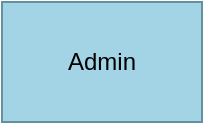 <mxfile version="26.0.5">
  <diagram name="Page-1" id="6lhcVRIQe2DY9xGinTSk">
    <mxGraphModel dx="840" dy="1307" grid="1" gridSize="10" guides="1" tooltips="1" connect="1" arrows="1" fold="1" page="0" pageScale="1" pageWidth="1390" pageHeight="980" math="0" shadow="0">
      <root>
        <mxCell id="0" />
        <mxCell id="1" parent="0" />
        <mxCell id="knSOr63fwJM2YxoM46Qa-2" value="Admin" style="rounded=0;whiteSpace=wrap;html=1;fillColor=#a2d4e6;strokeColor=#63919f;" parent="1" vertex="1">
          <mxGeometry x="470" y="-370" width="100" height="60" as="geometry" />
        </mxCell>
        <mxCell id="knSOr63fwJM2YxoM46Qa-3" value="<u>AdminID</u>" style="ellipse;whiteSpace=wrap;html=1;fillColor=#f8cecc;strokeColor=#b85450;" parent="1" vertex="1">
          <mxGeometry x="350" y="-400" width="60" height="40" as="geometry" />
        </mxCell>
        <mxCell id="knSOr63fwJM2YxoM46Qa-4" parent="1" source="knSOr63fwJM2YxoM46Qa-2" target="knSOr63fwJM2YxoM46Qa-3" edge="1">
          <mxGeometry relative="1" as="geometry" />
        </mxCell>
        
        <mxCell id="knSOr63fwJM2YxoM46Qa-11" value="Manages" style="rhombus;whiteSpace=wrap;html=1;fillColor=#ffff88;strokeColor=#36393d;" parent="1" vertex="1">
          <mxGeometry x="690" y="-370" width="80" height="60" as="geometry" />
        </mxCell>
        <mxCell id="knSOr63fwJM2YxoM46Qa-12" value="Category" style="rounded=0;whiteSpace=wrap;html=1;fillColor=#a2d4e6;strokeColor=#63919f;" parent="1" vertex="1">
          <mxGeometry x="910" y="-15" width="100" height="60" as="geometry" />
        </mxCell>
       
        <mxCell id="knSOr63fwJM2YxoM46Qa-17" value="Book" style="rounded=0;whiteSpace=wrap;html=1;fillColor=#a2d4e6;strokeColor=#63919f;" parent="1" vertex="1">
          <mxGeometry x="845" y="-370" width="100" height="60" as="geometry" />
        </mxCell>
        
        <mxCell id="knSOr63fwJM2YxoM46Qa-28" value="Payment" style="rounded=0;whiteSpace=wrap;html=1;fillColor=#a2d4e6;strokeColor=#63919f;" parent="1" vertex="1">
          <mxGeometry x="690" y="520" width="100" height="60" as="geometry" />
        </mxCell>
        
        <mxCell id="knSOr63fwJM2YxoM46Qa-37" value="Cart" style="rounded=0;whiteSpace=wrap;html=1;fillColor=#a2d4e6;strokeColor=#63919f;" parent="1" vertex="1">
          <mxGeometry x="690" y="275" width="100" height="60" as="geometry" />
        </mxCell>
        
        <mxCell id="knSOr63fwJM2YxoM46Qa-42" value="Order" style="rounded=0;whiteSpace=wrap;html=1;fillColor=#a2d4e6;strokeColor=#63919f;" parent="1" vertex="1">
          <mxGeometry x="460" y="55" width="100" height="60" as="geometry" />
        </mxCell>
       
        <mxCell id="knSOr63fwJM2YxoM46Qa-49" value="Customer" style="rounded=0;whiteSpace=wrap;html=1;fillColor=#a2d4e6;strokeColor=#63919f;" parent="1" vertex="1">
          <mxGeometry x="260" y="280" width="100" height="60" as="geometry" />
        </mxCell>
        
        <mxCell id="knSOr63fwJM2YxoM46Qa-57" value="" style="rhombus;whiteSpace=wrap;html=1;fillColor=#ffff88;strokeColor=#36393d;" parent="1" vertex="1">
          <mxGeometry x="840" y="-240" width="110" height="70" as="geometry" />
        </mxCell>
        <mxCell id="knSOr63fwJM2YxoM46Qa-59" value="Belongs to" style="text;html=1;align=center;verticalAlign=middle;whiteSpace=wrap;rounded=0;fillColor=none;strokeColor=none;glass=0;gradientColor=none;" parent="1" vertex="1">
          <mxGeometry x="865" y="-220" width="60" height="30" as="geometry" />
        </mxCell>
        
        <mxCell id="knSOr63fwJM2YxoM46Qa-60" value="" style="rhombus;whiteSpace=wrap;html=1;fillColor=#ffff88;strokeColor=#36393d;" parent="1" vertex="1">
          <mxGeometry x="470" y="275" width="100" height="70" as="geometry" />
        </mxCell>
        <mxCell id="knSOr63fwJM2YxoM46Qa-61" value="Owns" style="text;html=1;align=center;verticalAlign=middle;whiteSpace=wrap;rounded=0;" parent="1" vertex="1">
          <mxGeometry x="490" y="295" width="60" height="30" as="geometry" />
        </mxCell>
        
      <mxCell id="knSOr63fwJM2YxoM46Qa-66" value="" style="rhombus;whiteSpace=wrap;html=1;fillColor=#ffff88;strokeColor=#36393d;" parent="1" vertex="1">
          <mxGeometry x="690" y="390" width="100" height="60" as="geometry" />
        </mxCell>
       
        <mxCell id="knSOr63fwJM2YxoM46Qa-69" value="Paid by" style="text;html=1;align=center;verticalAlign=middle;whiteSpace=wrap;rounded=0;" parent="1" vertex="1">
          <mxGeometry x="710" y="410" width="60" height="30" as="geometry" />
        </mxCell>

        <mxCell id="knSOr63fwJM2YxoM46Qa-70" value="" style="rhombus;whiteSpace=wrap;html=1;fillColor=#ffff88;strokeColor=#36393d;" parent="1" vertex="1">
          <mxGeometry x="250" y="-170" width="90" height="70" as="geometry" />
        </mxCell>
        <mxCell id="knSOr63fwJM2YxoM46Qa-71" value="Oversees" style="text;html=1;align=center;verticalAlign=middle;whiteSpace=wrap;rounded=0;" parent="1" vertex="1">
          <mxGeometry x="265" y="-150" width="60" height="30" as="geometry" />
        </mxCell>
        
        <mxCell id="knSOr63fwJM2YxoM46Qa-78" value="" style="rhombus;whiteSpace=wrap;html=1;fillColor=#ffff88;strokeColor=#36393d;" parent="1" vertex="1">
          <mxGeometry x="300" y="140" width="100" height="60" as="geometry" />
        </mxCell>
        
        <mxCell id="knSOr63fwJM2YxoM46Qa-81" value="Made By" style="text;html=1;align=center;verticalAlign=middle;whiteSpace=wrap;rounded=0;" parent="1" vertex="1">
          <mxGeometry x="320" y="155" width="60" height="30" as="geometry" />
        </mxCell>
        <mxCell id="knSOr63fwJM2YxoM46Qa-82" value="" style="rhombus;whiteSpace=wrap;html=1;fillColor=#ffff88;strokeColor=#36393d;" parent="1" vertex="1">
          <mxGeometry x="420" y="520" width="100" height="60" as="geometry" />
        </mxCell>
        <mxCell id="knSOr63fwJM2YxoM46Qa-83" value="Makes" style="text;html=1;align=center;verticalAlign=middle;whiteSpace=wrap;rounded=0;" parent="1" vertex="1">
          <mxGeometry x="440" y="535" width="60" height="25" as="geometry" />
        </mxCell>
        
<mxCell id="knSOr63fwJM2YxoM46Qa-86" value="" style="rhombus;whiteSpace=wrap;html=1;fillColor=#ffff88;strokeColor=#36393d;" parent="1" vertex="1">
          <mxGeometry x="710" y="-160" width="90" height="60" as="geometry" />
        </mxCell>
        <mxCell id="knSOr63fwJM2YxoM46Qa-89" value="Maintains" style="text;html=1;align=center;verticalAlign=middle;whiteSpace=wrap;rounded=0;" parent="1" vertex="1">
          <mxGeometry x="725" y="-145" width="60" height="30" as="geometry" />
        </mxCell>
        <mxCell id="knSOr63fwJM2YxoM46Qa-91" value="" style="rhombus;whiteSpace=wrap;html=1;fillColor=#ffff88;strokeColor=#36393d;" parent="1" vertex="1">
          <mxGeometry x="1060" y="30" width="90" height="60" as="geometry" />
        </mxCell>
        <mxCell id="knSOr63fwJM2YxoM46Qa-94" value="Added to" style="text;html=1;align=center;verticalAlign=middle;whiteSpace=wrap;rounded=0;" parent="1" vertex="1">
          <mxGeometry x="1075" y="45" width="60" height="30" as="geometry" />
        </mxCell>

        <mxCell id="XFWJKoRLsI-GRv0qEJuy-1" value="Loan" style="rounded=0;whiteSpace=wrap;html=1;fillColor=#a2d4e6;strokeColor=#63919f;" vertex="1" parent="1">
          <mxGeometry x="930" y="360" width="100" height="60" as="geometry" />
        </mxCell>
        <mxCell id="XFWJKoRLsI-GRv0qEJuy-5" value="Borrows" style="rhombus;whiteSpace=wrap;html=1;fillColor=#FFFF88;strokeColor=#b46504;rounded=0;" vertex="1" parent="1">
          <mxGeometry x="940" y="490" width="80" height="80" as="geometry" />
        </mxCell>
        <mxCell id="XFWJKoRLsI-GRv0qEJuy-25" value="Is Loaned" style="rhombus;whiteSpace=wrap;html=1;fillColor=#FFFF88;strokeColor=#b46504;rounded=0;" vertex="1" parent="1">
          <mxGeometry x="1110" y="350" width="80" height="80" as="geometry" />
        </mxCell>

        <mxCell id="viwkElXMkvqY3WvH5bWG-40" value="" style="rhombus;whiteSpace=wrap;html=1;fillColor=#ffff88;strokeColor=#36393d;" parent="1" vertex="1">
          <mxGeometry x="590" y="-150" width="90" height="70" as="geometry" />
        </mxCell>
        <mxCell id="viwkElXMkvqY3WvH5bWG-41" value="Oversees" style="text;html=1;align=center;verticalAlign=middle;whiteSpace=wrap;rounded=0;" parent="1" vertex="1">
          <mxGeometry x="605" y="-130" width="60" height="30" as="geometry" />
        </mxCell>
<!-- Admin to Book (Manages) -->
<mxCell parent="1" source="knSOr63fwJM2YxoM46Qa-2" target="knSOr63fwJM2YxoM46Qa-17" edge="1" value="1">
    <mxGeometry relative="1" as="geometry">
        <mxPoint x="800" y="-340" as="sourcePoint" />
    </mxGeometry>
</mxCell>
<mxCell parent="1" source="knSOr63fwJM2YxoM46Qa-11" target="knSOr63fwJM2YxoM46Qa-17" edge="1" value="N">
    <mxGeometry relative="1" as="geometry">
        <mxPoint x="770" y="-340" as="targetPoint" />
    </mxGeometry>
</mxCell>


<!-- Admin to Order (Oversees) -->
<mxCell parent="1" source="knSOr63fwJM2YxoM46Qa-2" target="knSOr63fwJM2YxoM46Qa-42" edge="1" value="1">
    <mxGeometry relative="1" as="geometry">
    </mxGeometry>
</mxCell>
<mxCell parent="1" source="knSOr63fwJM2YxoM46Qa-70" target="knSOr63fwJM2YxoM46Qa-42" edge="1" value="N">
    <mxGeometry relative="1" as="geometry" />
</mxCell>

<!-- Customer to Order (Made By) -->
<mxCell parent="1" source="knSOr63fwJM2YxoM46Qa-49" target="knSOr63fwJM2YxoM46Qa-42" edge="1" value="1">
    <mxGeometry relative="1" as="geometry" />
</mxCell>
<mxCell parent="1" source="knSOr63fwJM2YxoM46Qa-78" target="knSOr63fwJM2YxoM46Qa-42" edge="1" value="N">
    <mxGeometry relative="1" as="geometry" />
</mxCell>


<!-- Customer to Cart (Owns) -->
<mxCell parent="1" source="knSOr63fwJM2YxoM46Qa-49" target="knSOr63fwJM2YxoM46Qa-37" edge="1" value="1">
    <mxGeometry relative="1" as="geometry" />
</mxCell>
<mxCell parent="1" source="knSOr63fwJM2YxoM46Qa-60" target="knSOr63fwJM2YxoM46Qa-37" edge="1" value="1">
    <mxGeometry relative="1" as="geometry" />
</mxCell>


<!-- Cart to Payment (Paid By) -->
<mxCell parent="1" source="knSOr63fwJM2YxoM46Qa-37" target="knSOr63fwJM2YxoM46Qa-28" edge="1" value="1">
  <mxGeometry relative="1" as="geometry" />
</mxCell>
<mxCell parent="1" source="knSOr63fwJM2YxoM46Qa-66" target="knSOr63fwJM2YxoM46Qa-28" edge="1" value="1">
  <mxGeometry relative="1" as="geometry" />
</mxCell>

<!-- Customer to Payment (Makes) -->
<mxCell parent="1" source="knSOr63fwJM2YxoM46Qa-49" target="knSOr63fwJM2YxoM46Qa-28" edge="1" value="1">
    <mxGeometry relative="1" as="geometry" />
</mxCell>
<mxCell parent="1" source="knSOr63fwJM2YxoM46Qa-82" target="knSOr63fwJM2YxoM46Qa-28" edge="1" value="N">
  <mxGeometry relative="1" as="geometry" />
</mxCell>



<!-- Book to Category (Belongs to) -->
<mxCell parent="1" source="knSOr63fwJM2YxoM46Qa-17" target="knSOr63fwJM2YxoM46Qa-12" edge="1" value="N">
    <mxGeometry relative="1" as="geometry" />
</mxCell>
<mxCell parent="1" source="knSOr63fwJM2YxoM46Qa-57" target="knSOr63fwJM2YxoM46Qa-12" edge="1" value="1">
    <mxGeometry relative="1" as="geometry" />
</mxCell>

<!-- Category to Loan (Added to) -->
<mxCell parent="1" source="knSOr63fwJM2YxoM46Qa-12" target="XFWJKoRLsI-GRv0qEJuy-1" edge="1" value="1">
    <mxGeometry relative="1" as="geometry" />
</mxCell>
<mxCell parent="1" source="knSOr63fwJM2YxoM46Qa-91" target="XFWJKoRLsI-GRv0qEJuy-1" edge="1" value="N">
    <mxGeometry relative="1" as="geometry" />
</mxCell>

<!-- Loan to Book (Is Loaned) -->
<mxCell parent="1" source="XFWJKoRLsI-GRv0qEJuy-1" target="knSOr63fwJM2YxoM46Qa-17" edge="1" value="M">
    <mxGeometry relative="1" as="geometry" />
</mxCell>
<mxCell parent="1" source="XFWJKoRLsI-GRv0qEJuy-25" target="knSOr63fwJM2YxoM46Qa-17" edge="1" value="N">
    <mxGeometry relative="1" as="geometry" />
</mxCell>


<!-- Customer to Loan (Borrows) -->
<mxCell parent="1" source="knSOr63fwJM2YxoM46Qa-49" target="XFWJKoRLsI-GRv0qEJuy-1" edge="1" value="1">
    <mxGeometry relative="1" as="geometry" />
</mxCell>
<mxCell parent="1" source="XFWJKoRLsI-GRv0qEJuy-5" target="XFWJKoRLsI-GRv0qEJuy-1" edge="1" value="N">
    <mxGeometry relative="1" as="geometry" />
</mxCell>


<!-- Admin to Cart (Oversees) -->
<mxCell parent="1" source="knSOr63fwJM2YxoM46Qa-2" target="knSOr63fwJM2YxoM46Qa-37" edge="1" value="1">
  <mxGeometry relative="1" as="geometry" />
</mxCell>
<mxCell parent="1" source="viwkElXMkvqY3WvH5bWG-40" target="knSOr63fwJM2YxoM46Qa-37" edge="1" value="N">
    <mxGeometry relative="1" as="geometry" />
</mxCell>

<!-- Admin to Category (Maintains) -->
<mxCell parent="1" source="knSOr63fwJM2YxoM46Qa-2" target="knSOr63fwJM2YxoM46Qa-12" edge="1" value="1">
    <mxGeometry relative="1" as="geometry" />
</mxCell>
<mxCell parent="1" source="knSOr63fwJM2YxoM46Qa-86" target="knSOr63fwJM2YxoM46Qa-12" edge="1" value="N">
    <mxGeometry relative="1" as="geometry" />
</mxCell>


      </root>
    </mxGraphModel>
  </diagram>
</mxfile>
